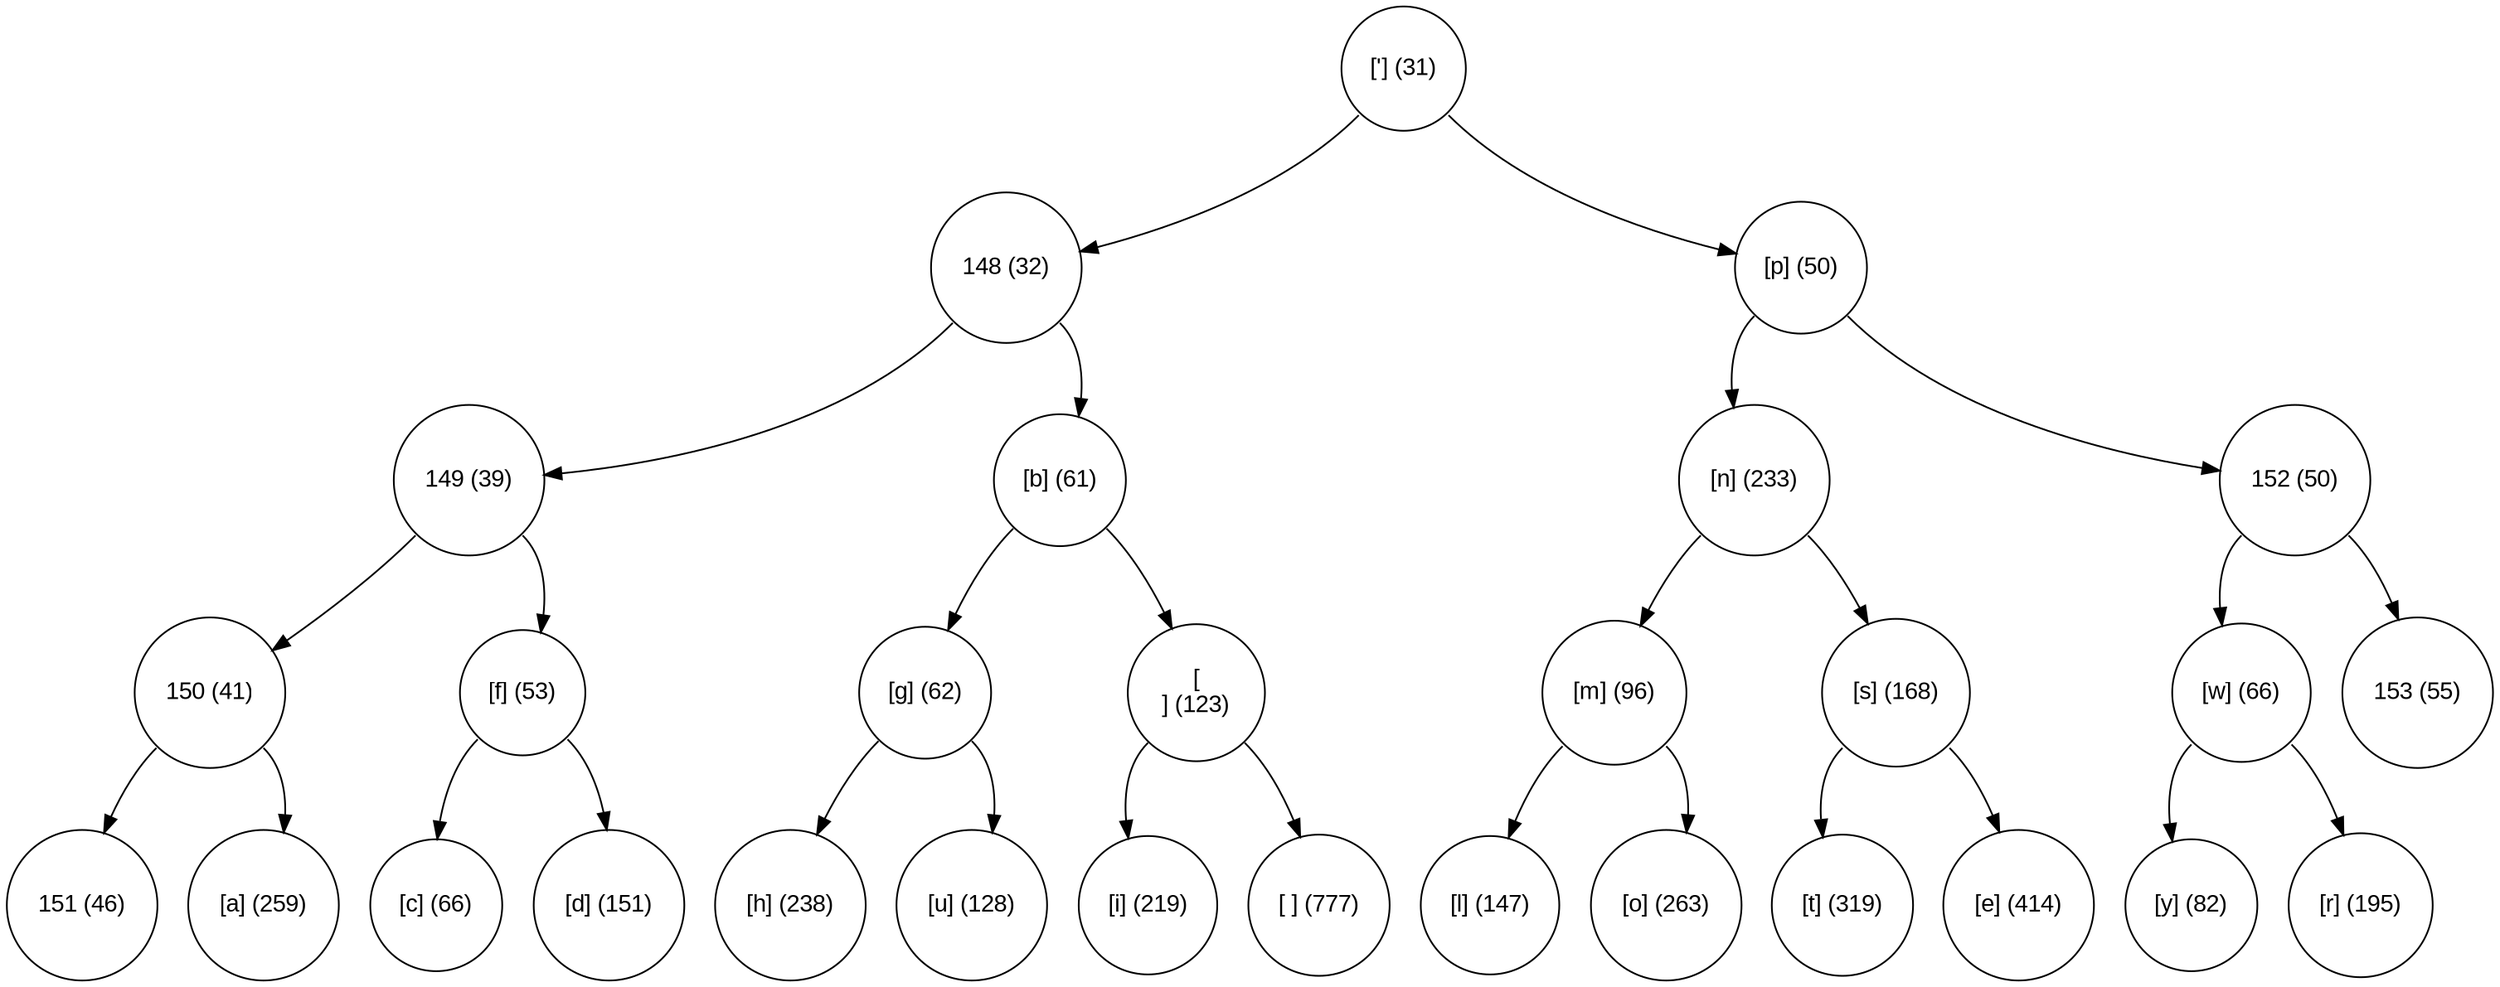 digraph move_down {
	node [fontname="Arial", shape="circle", width=0.5]; 

	0 [label = "['] (31)"];
	0:sw -> 1;
	1 [label = "148 (32)"];
	1:sw -> 3;
	3 [label = "149 (39)"];
	3:sw -> 7;
	7 [label = "150 (41)"];
	7:sw -> 15;
	15 [label = "151 (46)"];
	7:se -> 16;
	16 [label = "[a] (259)"];
	3:se -> 8;
	8 [label = "[f] (53)"];
	8:sw -> 17;
	17 [label = "[c] (66)"];
	8:se -> 18;
	18 [label = "[d] (151)"];
	1:se -> 4;
	4 [label = "[b] (61)"];
	4:sw -> 9;
	9 [label = "[g] (62)"];
	9:sw -> 19;
	19 [label = "[h] (238)"];
	9:se -> 20;
	20 [label = "[u] (128)"];
	4:se -> 10;
	10 [label = "[
] (123)"];
	10:sw -> 21;
	21 [label = "[i] (219)"];
	10:se -> 22;
	22 [label = "[ ] (777)"];
	0:se -> 2;
	2 [label = "[p] (50)"];
	2:sw -> 5;
	5 [label = "[n] (233)"];
	5:sw -> 11;
	11 [label = "[m] (96)"];
	11:sw -> 23;
	23 [label = "[l] (147)"];
	11:se -> 24;
	24 [label = "[o] (263)"];
	5:se -> 12;
	12 [label = "[s] (168)"];
	12:sw -> 25;
	25 [label = "[t] (319)"];
	12:se -> 26;
	26 [label = "[e] (414)"];
	2:se -> 6;
	6 [label = "152 (50)"];
	6:sw -> 13;
	13 [label = "[w] (66)"];
	13:sw -> 27;
	27 [label = "[y] (82)"];
	13:se -> 28;
	28 [label = "[r] (195)"];
	6:se -> 14;
	14 [label = "153 (55)"];
}

